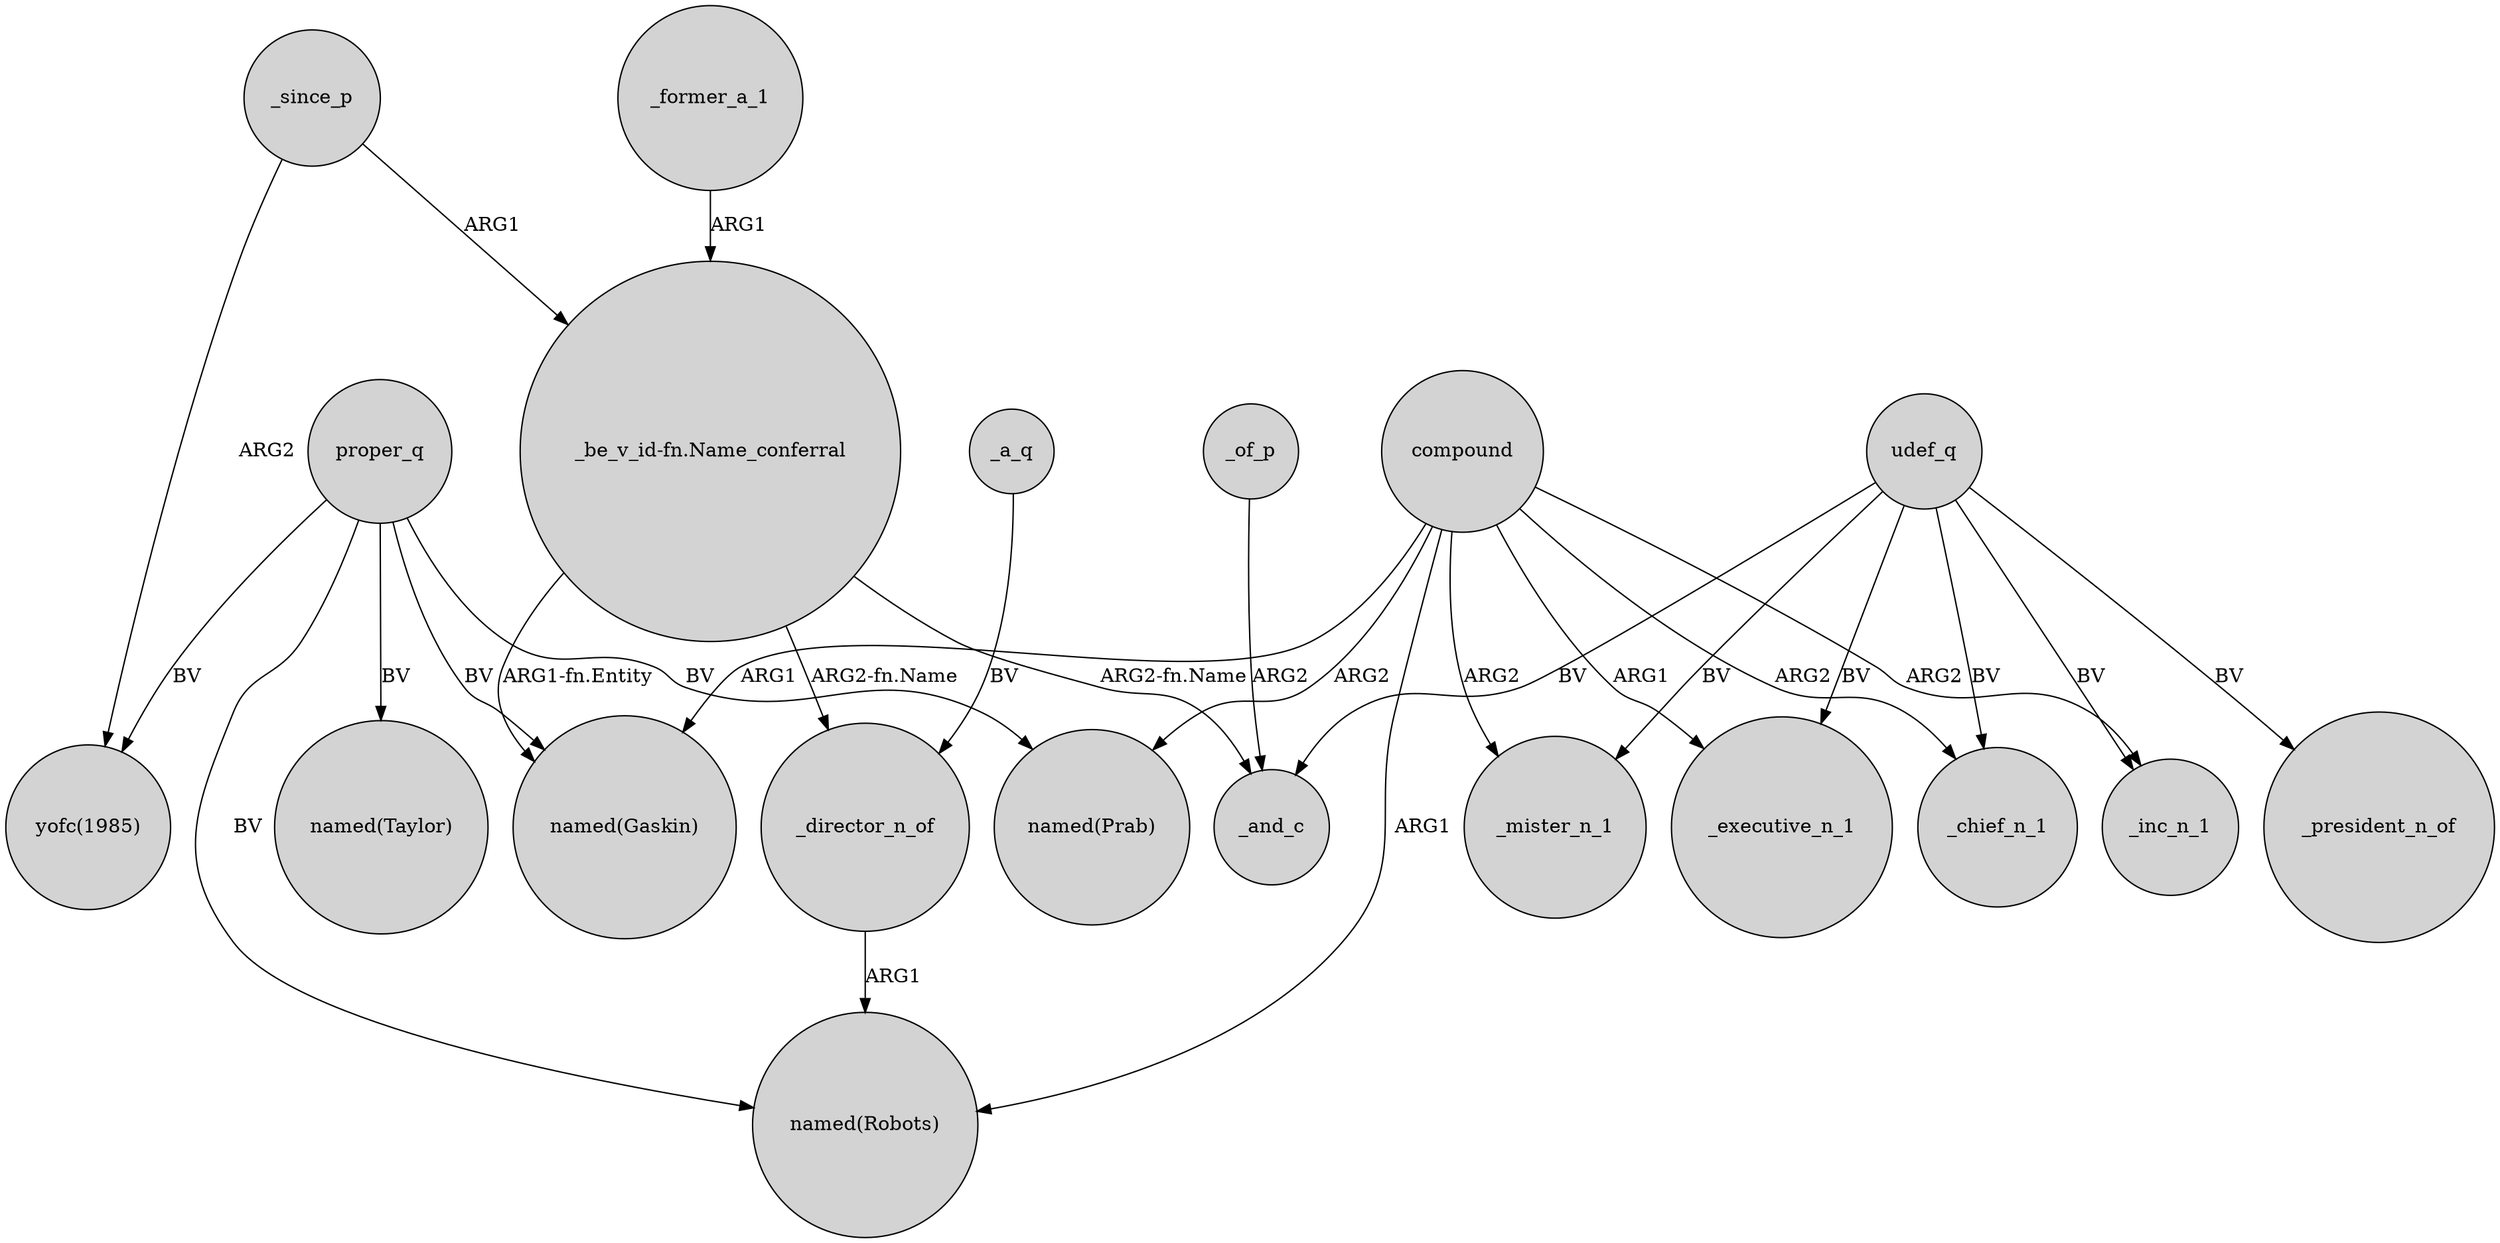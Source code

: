 digraph {
	node [shape=circle style=filled]
	compound -> _mister_n_1 [label=ARG2]
	_of_p -> _and_c [label=ARG2]
	compound -> _chief_n_1 [label=ARG2]
	proper_q -> "yofc(1985)" [label=BV]
	udef_q -> _chief_n_1 [label=BV]
	compound -> "named(Gaskin)" [label=ARG1]
	_since_p -> "_be_v_id-fn.Name_conferral" [label=ARG1]
	_since_p -> "yofc(1985)" [label=ARG2]
	udef_q -> _and_c [label=BV]
	udef_q -> _mister_n_1 [label=BV]
	"_be_v_id-fn.Name_conferral" -> "named(Gaskin)" [label="ARG1-fn.Entity"]
	proper_q -> "named(Taylor)" [label=BV]
	compound -> "named(Prab)" [label=ARG2]
	udef_q -> _inc_n_1 [label=BV]
	udef_q -> _executive_n_1 [label=BV]
	compound -> _inc_n_1 [label=ARG2]
	compound -> "named(Robots)" [label=ARG1]
	compound -> _executive_n_1 [label=ARG1]
	proper_q -> "named(Prab)" [label=BV]
	_a_q -> _director_n_of [label=BV]
	proper_q -> "named(Robots)" [label=BV]
	proper_q -> "named(Gaskin)" [label=BV]
	udef_q -> _president_n_of [label=BV]
	_director_n_of -> "named(Robots)" [label=ARG1]
	"_be_v_id-fn.Name_conferral" -> _and_c [label="ARG2-fn.Name"]
	_former_a_1 -> "_be_v_id-fn.Name_conferral" [label=ARG1]
	"_be_v_id-fn.Name_conferral" -> _director_n_of [label="ARG2-fn.Name"]
}
